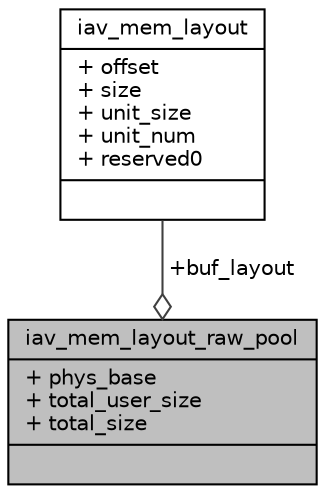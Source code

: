 digraph "iav_mem_layout_raw_pool"
{
 // INTERACTIVE_SVG=YES
 // LATEX_PDF_SIZE
  bgcolor="transparent";
  edge [fontname="Helvetica",fontsize="10",labelfontname="Helvetica",labelfontsize="10"];
  node [fontname="Helvetica",fontsize="10",shape=record];
  Node1 [label="{iav_mem_layout_raw_pool\n|+ phys_base\l+ total_user_size\l+ total_size\l|}",height=0.2,width=0.4,color="black", fillcolor="grey75", style="filled", fontcolor="black",tooltip=" "];
  Node2 -> Node1 [color="grey25",fontsize="10",style="solid",label=" +buf_layout" ,arrowhead="odiamond",fontname="Helvetica"];
  Node2 [label="{iav_mem_layout\n|+ offset\l+ size\l+ unit_size\l+ unit_num\l+ reserved0\l|}",height=0.2,width=0.4,color="black",URL="$df/d2e/structiav__mem__layout.html",tooltip=" "];
}
